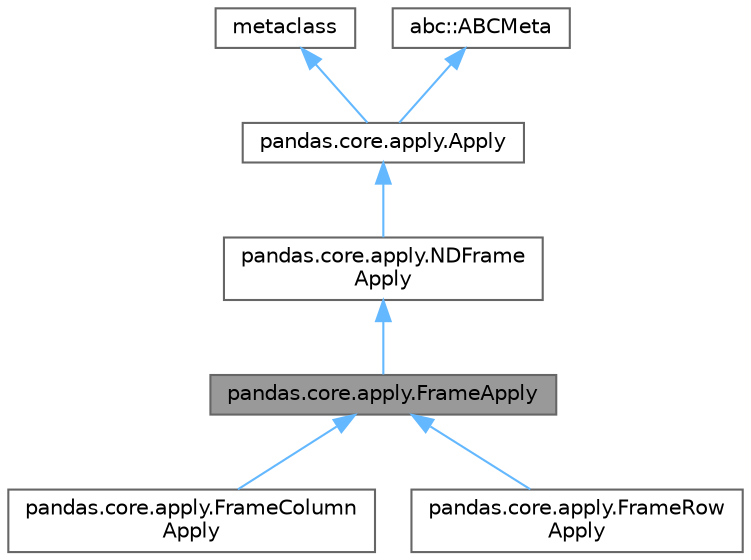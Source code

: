 digraph "pandas.core.apply.FrameApply"
{
 // LATEX_PDF_SIZE
  bgcolor="transparent";
  edge [fontname=Helvetica,fontsize=10,labelfontname=Helvetica,labelfontsize=10];
  node [fontname=Helvetica,fontsize=10,shape=box,height=0.2,width=0.4];
  Node1 [id="Node000001",label="pandas.core.apply.FrameApply",height=0.2,width=0.4,color="gray40", fillcolor="grey60", style="filled", fontcolor="black",tooltip=" "];
  Node2 -> Node1 [id="edge7_Node000001_Node000002",dir="back",color="steelblue1",style="solid",tooltip=" "];
  Node2 [id="Node000002",label="pandas.core.apply.NDFrame\lApply",height=0.2,width=0.4,color="gray40", fillcolor="white", style="filled",URL="$classpandas_1_1core_1_1apply_1_1NDFrameApply.html",tooltip=" "];
  Node3 -> Node2 [id="edge8_Node000002_Node000003",dir="back",color="steelblue1",style="solid",tooltip=" "];
  Node3 [id="Node000003",label="pandas.core.apply.Apply",height=0.2,width=0.4,color="gray40", fillcolor="white", style="filled",URL="$classpandas_1_1core_1_1apply_1_1Apply.html",tooltip=" "];
  Node4 -> Node3 [id="edge9_Node000003_Node000004",dir="back",color="steelblue1",style="solid",tooltip=" "];
  Node4 [id="Node000004",label="metaclass",height=0.2,width=0.4,color="gray40", fillcolor="white", style="filled",tooltip=" "];
  Node5 -> Node3 [id="edge10_Node000003_Node000005",dir="back",color="steelblue1",style="solid",tooltip=" "];
  Node5 [id="Node000005",label="abc::ABCMeta",height=0.2,width=0.4,color="gray40", fillcolor="white", style="filled",tooltip=" "];
  Node1 -> Node6 [id="edge11_Node000001_Node000006",dir="back",color="steelblue1",style="solid",tooltip=" "];
  Node6 [id="Node000006",label="pandas.core.apply.FrameColumn\lApply",height=0.2,width=0.4,color="gray40", fillcolor="white", style="filled",URL="$classpandas_1_1core_1_1apply_1_1FrameColumnApply.html",tooltip=" "];
  Node1 -> Node7 [id="edge12_Node000001_Node000007",dir="back",color="steelblue1",style="solid",tooltip=" "];
  Node7 [id="Node000007",label="pandas.core.apply.FrameRow\lApply",height=0.2,width=0.4,color="gray40", fillcolor="white", style="filled",URL="$classpandas_1_1core_1_1apply_1_1FrameRowApply.html",tooltip=" "];
}
